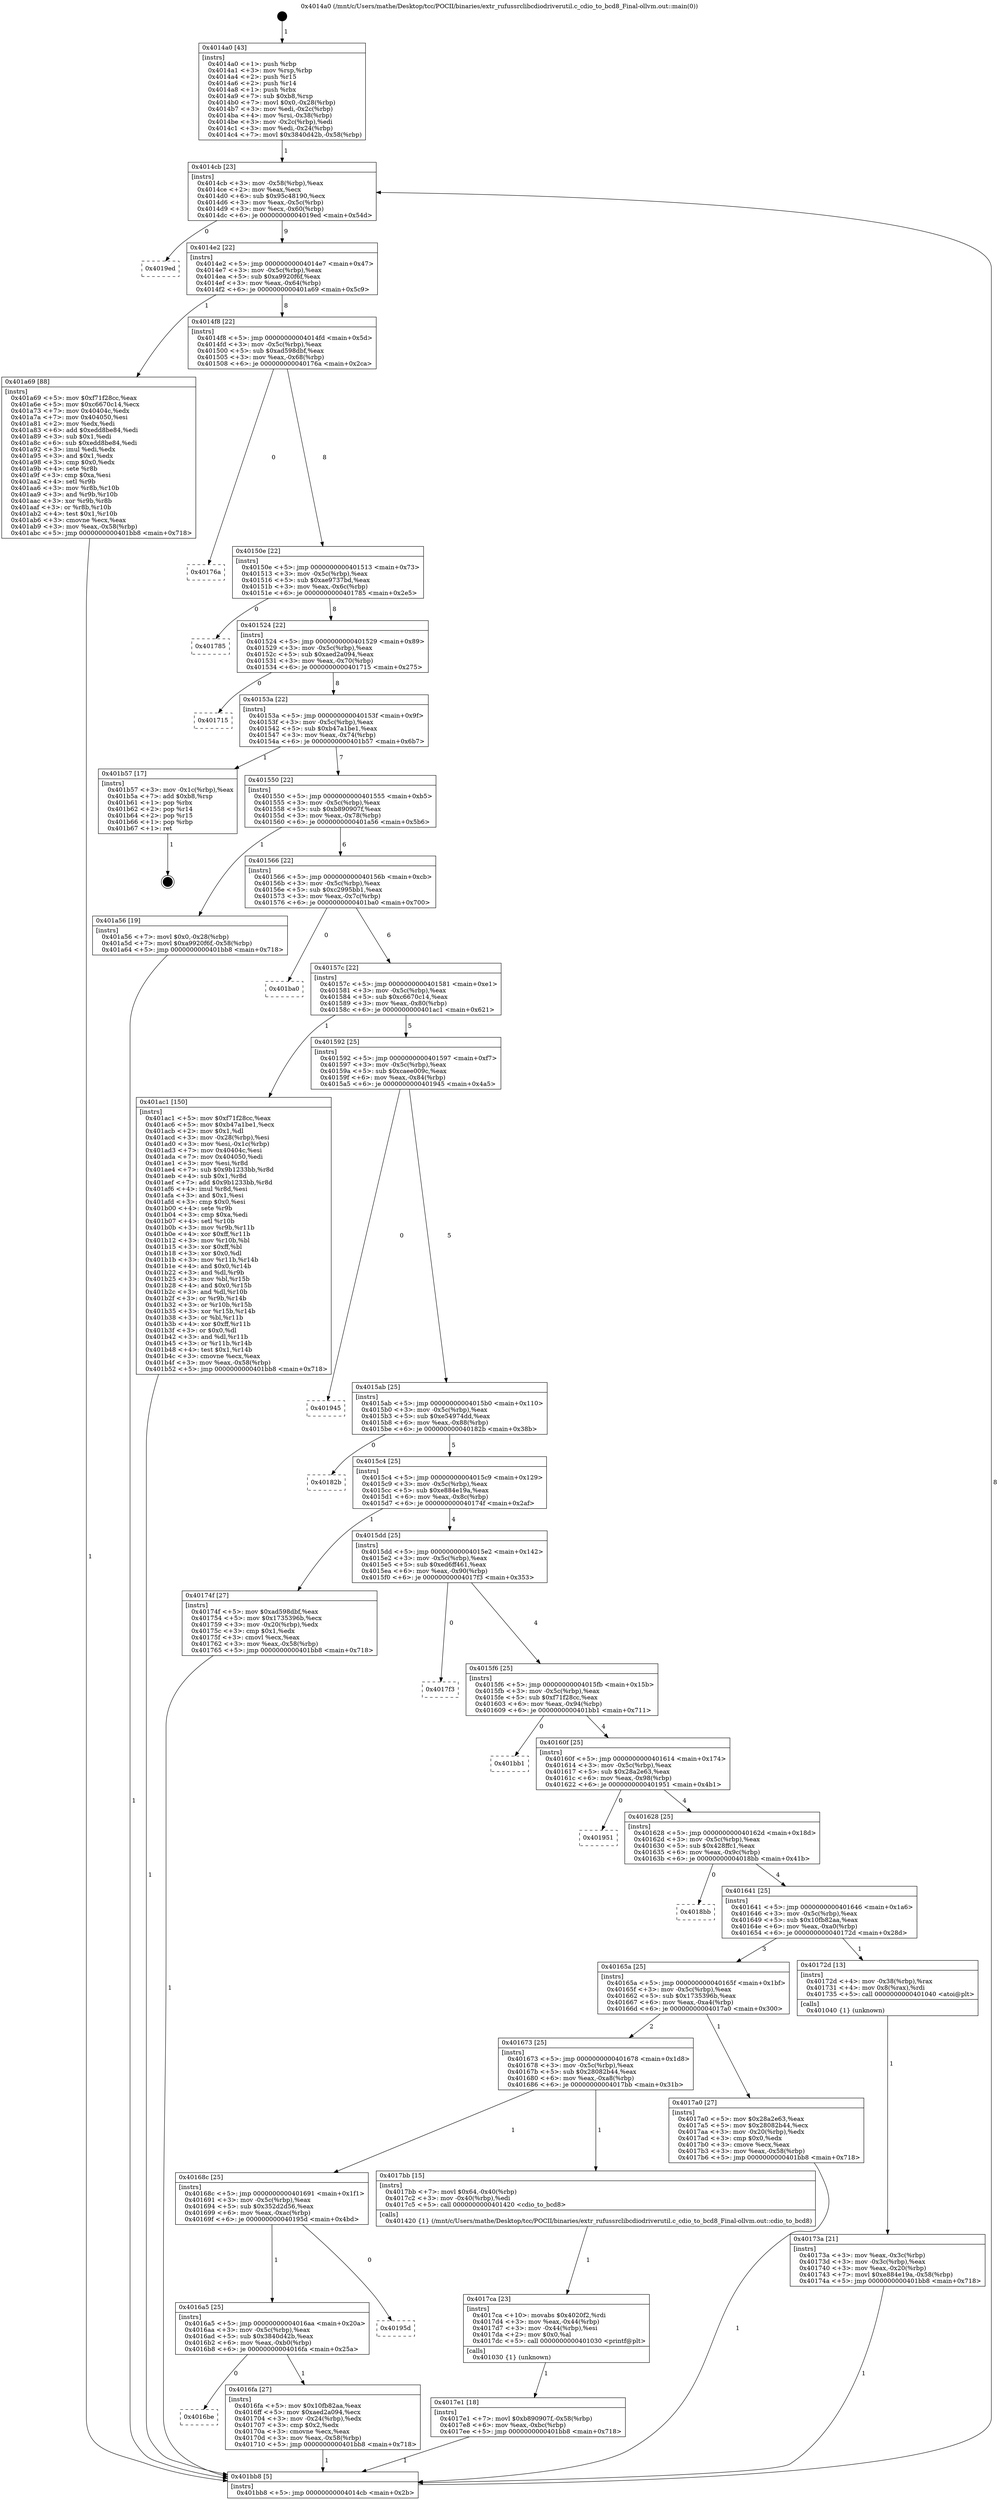 digraph "0x4014a0" {
  label = "0x4014a0 (/mnt/c/Users/mathe/Desktop/tcc/POCII/binaries/extr_rufussrclibcdiodriverutil.c_cdio_to_bcd8_Final-ollvm.out::main(0))"
  labelloc = "t"
  node[shape=record]

  Entry [label="",width=0.3,height=0.3,shape=circle,fillcolor=black,style=filled]
  "0x4014cb" [label="{
     0x4014cb [23]\l
     | [instrs]\l
     &nbsp;&nbsp;0x4014cb \<+3\>: mov -0x58(%rbp),%eax\l
     &nbsp;&nbsp;0x4014ce \<+2\>: mov %eax,%ecx\l
     &nbsp;&nbsp;0x4014d0 \<+6\>: sub $0x95c48190,%ecx\l
     &nbsp;&nbsp;0x4014d6 \<+3\>: mov %eax,-0x5c(%rbp)\l
     &nbsp;&nbsp;0x4014d9 \<+3\>: mov %ecx,-0x60(%rbp)\l
     &nbsp;&nbsp;0x4014dc \<+6\>: je 00000000004019ed \<main+0x54d\>\l
  }"]
  "0x4019ed" [label="{
     0x4019ed\l
  }", style=dashed]
  "0x4014e2" [label="{
     0x4014e2 [22]\l
     | [instrs]\l
     &nbsp;&nbsp;0x4014e2 \<+5\>: jmp 00000000004014e7 \<main+0x47\>\l
     &nbsp;&nbsp;0x4014e7 \<+3\>: mov -0x5c(%rbp),%eax\l
     &nbsp;&nbsp;0x4014ea \<+5\>: sub $0xa9920f6f,%eax\l
     &nbsp;&nbsp;0x4014ef \<+3\>: mov %eax,-0x64(%rbp)\l
     &nbsp;&nbsp;0x4014f2 \<+6\>: je 0000000000401a69 \<main+0x5c9\>\l
  }"]
  Exit [label="",width=0.3,height=0.3,shape=circle,fillcolor=black,style=filled,peripheries=2]
  "0x401a69" [label="{
     0x401a69 [88]\l
     | [instrs]\l
     &nbsp;&nbsp;0x401a69 \<+5\>: mov $0xf71f28cc,%eax\l
     &nbsp;&nbsp;0x401a6e \<+5\>: mov $0xc6670c14,%ecx\l
     &nbsp;&nbsp;0x401a73 \<+7\>: mov 0x40404c,%edx\l
     &nbsp;&nbsp;0x401a7a \<+7\>: mov 0x404050,%esi\l
     &nbsp;&nbsp;0x401a81 \<+2\>: mov %edx,%edi\l
     &nbsp;&nbsp;0x401a83 \<+6\>: add $0xedd8be84,%edi\l
     &nbsp;&nbsp;0x401a89 \<+3\>: sub $0x1,%edi\l
     &nbsp;&nbsp;0x401a8c \<+6\>: sub $0xedd8be84,%edi\l
     &nbsp;&nbsp;0x401a92 \<+3\>: imul %edi,%edx\l
     &nbsp;&nbsp;0x401a95 \<+3\>: and $0x1,%edx\l
     &nbsp;&nbsp;0x401a98 \<+3\>: cmp $0x0,%edx\l
     &nbsp;&nbsp;0x401a9b \<+4\>: sete %r8b\l
     &nbsp;&nbsp;0x401a9f \<+3\>: cmp $0xa,%esi\l
     &nbsp;&nbsp;0x401aa2 \<+4\>: setl %r9b\l
     &nbsp;&nbsp;0x401aa6 \<+3\>: mov %r8b,%r10b\l
     &nbsp;&nbsp;0x401aa9 \<+3\>: and %r9b,%r10b\l
     &nbsp;&nbsp;0x401aac \<+3\>: xor %r9b,%r8b\l
     &nbsp;&nbsp;0x401aaf \<+3\>: or %r8b,%r10b\l
     &nbsp;&nbsp;0x401ab2 \<+4\>: test $0x1,%r10b\l
     &nbsp;&nbsp;0x401ab6 \<+3\>: cmovne %ecx,%eax\l
     &nbsp;&nbsp;0x401ab9 \<+3\>: mov %eax,-0x58(%rbp)\l
     &nbsp;&nbsp;0x401abc \<+5\>: jmp 0000000000401bb8 \<main+0x718\>\l
  }"]
  "0x4014f8" [label="{
     0x4014f8 [22]\l
     | [instrs]\l
     &nbsp;&nbsp;0x4014f8 \<+5\>: jmp 00000000004014fd \<main+0x5d\>\l
     &nbsp;&nbsp;0x4014fd \<+3\>: mov -0x5c(%rbp),%eax\l
     &nbsp;&nbsp;0x401500 \<+5\>: sub $0xad598dbf,%eax\l
     &nbsp;&nbsp;0x401505 \<+3\>: mov %eax,-0x68(%rbp)\l
     &nbsp;&nbsp;0x401508 \<+6\>: je 000000000040176a \<main+0x2ca\>\l
  }"]
  "0x4017e1" [label="{
     0x4017e1 [18]\l
     | [instrs]\l
     &nbsp;&nbsp;0x4017e1 \<+7\>: movl $0xb890907f,-0x58(%rbp)\l
     &nbsp;&nbsp;0x4017e8 \<+6\>: mov %eax,-0xbc(%rbp)\l
     &nbsp;&nbsp;0x4017ee \<+5\>: jmp 0000000000401bb8 \<main+0x718\>\l
  }"]
  "0x40176a" [label="{
     0x40176a\l
  }", style=dashed]
  "0x40150e" [label="{
     0x40150e [22]\l
     | [instrs]\l
     &nbsp;&nbsp;0x40150e \<+5\>: jmp 0000000000401513 \<main+0x73\>\l
     &nbsp;&nbsp;0x401513 \<+3\>: mov -0x5c(%rbp),%eax\l
     &nbsp;&nbsp;0x401516 \<+5\>: sub $0xae9737bd,%eax\l
     &nbsp;&nbsp;0x40151b \<+3\>: mov %eax,-0x6c(%rbp)\l
     &nbsp;&nbsp;0x40151e \<+6\>: je 0000000000401785 \<main+0x2e5\>\l
  }"]
  "0x4017ca" [label="{
     0x4017ca [23]\l
     | [instrs]\l
     &nbsp;&nbsp;0x4017ca \<+10\>: movabs $0x4020f2,%rdi\l
     &nbsp;&nbsp;0x4017d4 \<+3\>: mov %eax,-0x44(%rbp)\l
     &nbsp;&nbsp;0x4017d7 \<+3\>: mov -0x44(%rbp),%esi\l
     &nbsp;&nbsp;0x4017da \<+2\>: mov $0x0,%al\l
     &nbsp;&nbsp;0x4017dc \<+5\>: call 0000000000401030 \<printf@plt\>\l
     | [calls]\l
     &nbsp;&nbsp;0x401030 \{1\} (unknown)\l
  }"]
  "0x401785" [label="{
     0x401785\l
  }", style=dashed]
  "0x401524" [label="{
     0x401524 [22]\l
     | [instrs]\l
     &nbsp;&nbsp;0x401524 \<+5\>: jmp 0000000000401529 \<main+0x89\>\l
     &nbsp;&nbsp;0x401529 \<+3\>: mov -0x5c(%rbp),%eax\l
     &nbsp;&nbsp;0x40152c \<+5\>: sub $0xaed2a094,%eax\l
     &nbsp;&nbsp;0x401531 \<+3\>: mov %eax,-0x70(%rbp)\l
     &nbsp;&nbsp;0x401534 \<+6\>: je 0000000000401715 \<main+0x275\>\l
  }"]
  "0x40173a" [label="{
     0x40173a [21]\l
     | [instrs]\l
     &nbsp;&nbsp;0x40173a \<+3\>: mov %eax,-0x3c(%rbp)\l
     &nbsp;&nbsp;0x40173d \<+3\>: mov -0x3c(%rbp),%eax\l
     &nbsp;&nbsp;0x401740 \<+3\>: mov %eax,-0x20(%rbp)\l
     &nbsp;&nbsp;0x401743 \<+7\>: movl $0xe884e19a,-0x58(%rbp)\l
     &nbsp;&nbsp;0x40174a \<+5\>: jmp 0000000000401bb8 \<main+0x718\>\l
  }"]
  "0x401715" [label="{
     0x401715\l
  }", style=dashed]
  "0x40153a" [label="{
     0x40153a [22]\l
     | [instrs]\l
     &nbsp;&nbsp;0x40153a \<+5\>: jmp 000000000040153f \<main+0x9f\>\l
     &nbsp;&nbsp;0x40153f \<+3\>: mov -0x5c(%rbp),%eax\l
     &nbsp;&nbsp;0x401542 \<+5\>: sub $0xb47a1be1,%eax\l
     &nbsp;&nbsp;0x401547 \<+3\>: mov %eax,-0x74(%rbp)\l
     &nbsp;&nbsp;0x40154a \<+6\>: je 0000000000401b57 \<main+0x6b7\>\l
  }"]
  "0x4014a0" [label="{
     0x4014a0 [43]\l
     | [instrs]\l
     &nbsp;&nbsp;0x4014a0 \<+1\>: push %rbp\l
     &nbsp;&nbsp;0x4014a1 \<+3\>: mov %rsp,%rbp\l
     &nbsp;&nbsp;0x4014a4 \<+2\>: push %r15\l
     &nbsp;&nbsp;0x4014a6 \<+2\>: push %r14\l
     &nbsp;&nbsp;0x4014a8 \<+1\>: push %rbx\l
     &nbsp;&nbsp;0x4014a9 \<+7\>: sub $0xb8,%rsp\l
     &nbsp;&nbsp;0x4014b0 \<+7\>: movl $0x0,-0x28(%rbp)\l
     &nbsp;&nbsp;0x4014b7 \<+3\>: mov %edi,-0x2c(%rbp)\l
     &nbsp;&nbsp;0x4014ba \<+4\>: mov %rsi,-0x38(%rbp)\l
     &nbsp;&nbsp;0x4014be \<+3\>: mov -0x2c(%rbp),%edi\l
     &nbsp;&nbsp;0x4014c1 \<+3\>: mov %edi,-0x24(%rbp)\l
     &nbsp;&nbsp;0x4014c4 \<+7\>: movl $0x3840d42b,-0x58(%rbp)\l
  }"]
  "0x401b57" [label="{
     0x401b57 [17]\l
     | [instrs]\l
     &nbsp;&nbsp;0x401b57 \<+3\>: mov -0x1c(%rbp),%eax\l
     &nbsp;&nbsp;0x401b5a \<+7\>: add $0xb8,%rsp\l
     &nbsp;&nbsp;0x401b61 \<+1\>: pop %rbx\l
     &nbsp;&nbsp;0x401b62 \<+2\>: pop %r14\l
     &nbsp;&nbsp;0x401b64 \<+2\>: pop %r15\l
     &nbsp;&nbsp;0x401b66 \<+1\>: pop %rbp\l
     &nbsp;&nbsp;0x401b67 \<+1\>: ret\l
  }"]
  "0x401550" [label="{
     0x401550 [22]\l
     | [instrs]\l
     &nbsp;&nbsp;0x401550 \<+5\>: jmp 0000000000401555 \<main+0xb5\>\l
     &nbsp;&nbsp;0x401555 \<+3\>: mov -0x5c(%rbp),%eax\l
     &nbsp;&nbsp;0x401558 \<+5\>: sub $0xb890907f,%eax\l
     &nbsp;&nbsp;0x40155d \<+3\>: mov %eax,-0x78(%rbp)\l
     &nbsp;&nbsp;0x401560 \<+6\>: je 0000000000401a56 \<main+0x5b6\>\l
  }"]
  "0x401bb8" [label="{
     0x401bb8 [5]\l
     | [instrs]\l
     &nbsp;&nbsp;0x401bb8 \<+5\>: jmp 00000000004014cb \<main+0x2b\>\l
  }"]
  "0x401a56" [label="{
     0x401a56 [19]\l
     | [instrs]\l
     &nbsp;&nbsp;0x401a56 \<+7\>: movl $0x0,-0x28(%rbp)\l
     &nbsp;&nbsp;0x401a5d \<+7\>: movl $0xa9920f6f,-0x58(%rbp)\l
     &nbsp;&nbsp;0x401a64 \<+5\>: jmp 0000000000401bb8 \<main+0x718\>\l
  }"]
  "0x401566" [label="{
     0x401566 [22]\l
     | [instrs]\l
     &nbsp;&nbsp;0x401566 \<+5\>: jmp 000000000040156b \<main+0xcb\>\l
     &nbsp;&nbsp;0x40156b \<+3\>: mov -0x5c(%rbp),%eax\l
     &nbsp;&nbsp;0x40156e \<+5\>: sub $0xc2995bb1,%eax\l
     &nbsp;&nbsp;0x401573 \<+3\>: mov %eax,-0x7c(%rbp)\l
     &nbsp;&nbsp;0x401576 \<+6\>: je 0000000000401ba0 \<main+0x700\>\l
  }"]
  "0x4016be" [label="{
     0x4016be\l
  }", style=dashed]
  "0x401ba0" [label="{
     0x401ba0\l
  }", style=dashed]
  "0x40157c" [label="{
     0x40157c [22]\l
     | [instrs]\l
     &nbsp;&nbsp;0x40157c \<+5\>: jmp 0000000000401581 \<main+0xe1\>\l
     &nbsp;&nbsp;0x401581 \<+3\>: mov -0x5c(%rbp),%eax\l
     &nbsp;&nbsp;0x401584 \<+5\>: sub $0xc6670c14,%eax\l
     &nbsp;&nbsp;0x401589 \<+3\>: mov %eax,-0x80(%rbp)\l
     &nbsp;&nbsp;0x40158c \<+6\>: je 0000000000401ac1 \<main+0x621\>\l
  }"]
  "0x4016fa" [label="{
     0x4016fa [27]\l
     | [instrs]\l
     &nbsp;&nbsp;0x4016fa \<+5\>: mov $0x10fb82aa,%eax\l
     &nbsp;&nbsp;0x4016ff \<+5\>: mov $0xaed2a094,%ecx\l
     &nbsp;&nbsp;0x401704 \<+3\>: mov -0x24(%rbp),%edx\l
     &nbsp;&nbsp;0x401707 \<+3\>: cmp $0x2,%edx\l
     &nbsp;&nbsp;0x40170a \<+3\>: cmovne %ecx,%eax\l
     &nbsp;&nbsp;0x40170d \<+3\>: mov %eax,-0x58(%rbp)\l
     &nbsp;&nbsp;0x401710 \<+5\>: jmp 0000000000401bb8 \<main+0x718\>\l
  }"]
  "0x401ac1" [label="{
     0x401ac1 [150]\l
     | [instrs]\l
     &nbsp;&nbsp;0x401ac1 \<+5\>: mov $0xf71f28cc,%eax\l
     &nbsp;&nbsp;0x401ac6 \<+5\>: mov $0xb47a1be1,%ecx\l
     &nbsp;&nbsp;0x401acb \<+2\>: mov $0x1,%dl\l
     &nbsp;&nbsp;0x401acd \<+3\>: mov -0x28(%rbp),%esi\l
     &nbsp;&nbsp;0x401ad0 \<+3\>: mov %esi,-0x1c(%rbp)\l
     &nbsp;&nbsp;0x401ad3 \<+7\>: mov 0x40404c,%esi\l
     &nbsp;&nbsp;0x401ada \<+7\>: mov 0x404050,%edi\l
     &nbsp;&nbsp;0x401ae1 \<+3\>: mov %esi,%r8d\l
     &nbsp;&nbsp;0x401ae4 \<+7\>: sub $0x9b1233bb,%r8d\l
     &nbsp;&nbsp;0x401aeb \<+4\>: sub $0x1,%r8d\l
     &nbsp;&nbsp;0x401aef \<+7\>: add $0x9b1233bb,%r8d\l
     &nbsp;&nbsp;0x401af6 \<+4\>: imul %r8d,%esi\l
     &nbsp;&nbsp;0x401afa \<+3\>: and $0x1,%esi\l
     &nbsp;&nbsp;0x401afd \<+3\>: cmp $0x0,%esi\l
     &nbsp;&nbsp;0x401b00 \<+4\>: sete %r9b\l
     &nbsp;&nbsp;0x401b04 \<+3\>: cmp $0xa,%edi\l
     &nbsp;&nbsp;0x401b07 \<+4\>: setl %r10b\l
     &nbsp;&nbsp;0x401b0b \<+3\>: mov %r9b,%r11b\l
     &nbsp;&nbsp;0x401b0e \<+4\>: xor $0xff,%r11b\l
     &nbsp;&nbsp;0x401b12 \<+3\>: mov %r10b,%bl\l
     &nbsp;&nbsp;0x401b15 \<+3\>: xor $0xff,%bl\l
     &nbsp;&nbsp;0x401b18 \<+3\>: xor $0x0,%dl\l
     &nbsp;&nbsp;0x401b1b \<+3\>: mov %r11b,%r14b\l
     &nbsp;&nbsp;0x401b1e \<+4\>: and $0x0,%r14b\l
     &nbsp;&nbsp;0x401b22 \<+3\>: and %dl,%r9b\l
     &nbsp;&nbsp;0x401b25 \<+3\>: mov %bl,%r15b\l
     &nbsp;&nbsp;0x401b28 \<+4\>: and $0x0,%r15b\l
     &nbsp;&nbsp;0x401b2c \<+3\>: and %dl,%r10b\l
     &nbsp;&nbsp;0x401b2f \<+3\>: or %r9b,%r14b\l
     &nbsp;&nbsp;0x401b32 \<+3\>: or %r10b,%r15b\l
     &nbsp;&nbsp;0x401b35 \<+3\>: xor %r15b,%r14b\l
     &nbsp;&nbsp;0x401b38 \<+3\>: or %bl,%r11b\l
     &nbsp;&nbsp;0x401b3b \<+4\>: xor $0xff,%r11b\l
     &nbsp;&nbsp;0x401b3f \<+3\>: or $0x0,%dl\l
     &nbsp;&nbsp;0x401b42 \<+3\>: and %dl,%r11b\l
     &nbsp;&nbsp;0x401b45 \<+3\>: or %r11b,%r14b\l
     &nbsp;&nbsp;0x401b48 \<+4\>: test $0x1,%r14b\l
     &nbsp;&nbsp;0x401b4c \<+3\>: cmovne %ecx,%eax\l
     &nbsp;&nbsp;0x401b4f \<+3\>: mov %eax,-0x58(%rbp)\l
     &nbsp;&nbsp;0x401b52 \<+5\>: jmp 0000000000401bb8 \<main+0x718\>\l
  }"]
  "0x401592" [label="{
     0x401592 [25]\l
     | [instrs]\l
     &nbsp;&nbsp;0x401592 \<+5\>: jmp 0000000000401597 \<main+0xf7\>\l
     &nbsp;&nbsp;0x401597 \<+3\>: mov -0x5c(%rbp),%eax\l
     &nbsp;&nbsp;0x40159a \<+5\>: sub $0xcaee009c,%eax\l
     &nbsp;&nbsp;0x40159f \<+6\>: mov %eax,-0x84(%rbp)\l
     &nbsp;&nbsp;0x4015a5 \<+6\>: je 0000000000401945 \<main+0x4a5\>\l
  }"]
  "0x4016a5" [label="{
     0x4016a5 [25]\l
     | [instrs]\l
     &nbsp;&nbsp;0x4016a5 \<+5\>: jmp 00000000004016aa \<main+0x20a\>\l
     &nbsp;&nbsp;0x4016aa \<+3\>: mov -0x5c(%rbp),%eax\l
     &nbsp;&nbsp;0x4016ad \<+5\>: sub $0x3840d42b,%eax\l
     &nbsp;&nbsp;0x4016b2 \<+6\>: mov %eax,-0xb0(%rbp)\l
     &nbsp;&nbsp;0x4016b8 \<+6\>: je 00000000004016fa \<main+0x25a\>\l
  }"]
  "0x401945" [label="{
     0x401945\l
  }", style=dashed]
  "0x4015ab" [label="{
     0x4015ab [25]\l
     | [instrs]\l
     &nbsp;&nbsp;0x4015ab \<+5\>: jmp 00000000004015b0 \<main+0x110\>\l
     &nbsp;&nbsp;0x4015b0 \<+3\>: mov -0x5c(%rbp),%eax\l
     &nbsp;&nbsp;0x4015b3 \<+5\>: sub $0xe54974dd,%eax\l
     &nbsp;&nbsp;0x4015b8 \<+6\>: mov %eax,-0x88(%rbp)\l
     &nbsp;&nbsp;0x4015be \<+6\>: je 000000000040182b \<main+0x38b\>\l
  }"]
  "0x40195d" [label="{
     0x40195d\l
  }", style=dashed]
  "0x40182b" [label="{
     0x40182b\l
  }", style=dashed]
  "0x4015c4" [label="{
     0x4015c4 [25]\l
     | [instrs]\l
     &nbsp;&nbsp;0x4015c4 \<+5\>: jmp 00000000004015c9 \<main+0x129\>\l
     &nbsp;&nbsp;0x4015c9 \<+3\>: mov -0x5c(%rbp),%eax\l
     &nbsp;&nbsp;0x4015cc \<+5\>: sub $0xe884e19a,%eax\l
     &nbsp;&nbsp;0x4015d1 \<+6\>: mov %eax,-0x8c(%rbp)\l
     &nbsp;&nbsp;0x4015d7 \<+6\>: je 000000000040174f \<main+0x2af\>\l
  }"]
  "0x40168c" [label="{
     0x40168c [25]\l
     | [instrs]\l
     &nbsp;&nbsp;0x40168c \<+5\>: jmp 0000000000401691 \<main+0x1f1\>\l
     &nbsp;&nbsp;0x401691 \<+3\>: mov -0x5c(%rbp),%eax\l
     &nbsp;&nbsp;0x401694 \<+5\>: sub $0x352d2d56,%eax\l
     &nbsp;&nbsp;0x401699 \<+6\>: mov %eax,-0xac(%rbp)\l
     &nbsp;&nbsp;0x40169f \<+6\>: je 000000000040195d \<main+0x4bd\>\l
  }"]
  "0x40174f" [label="{
     0x40174f [27]\l
     | [instrs]\l
     &nbsp;&nbsp;0x40174f \<+5\>: mov $0xad598dbf,%eax\l
     &nbsp;&nbsp;0x401754 \<+5\>: mov $0x1735396b,%ecx\l
     &nbsp;&nbsp;0x401759 \<+3\>: mov -0x20(%rbp),%edx\l
     &nbsp;&nbsp;0x40175c \<+3\>: cmp $0x1,%edx\l
     &nbsp;&nbsp;0x40175f \<+3\>: cmovl %ecx,%eax\l
     &nbsp;&nbsp;0x401762 \<+3\>: mov %eax,-0x58(%rbp)\l
     &nbsp;&nbsp;0x401765 \<+5\>: jmp 0000000000401bb8 \<main+0x718\>\l
  }"]
  "0x4015dd" [label="{
     0x4015dd [25]\l
     | [instrs]\l
     &nbsp;&nbsp;0x4015dd \<+5\>: jmp 00000000004015e2 \<main+0x142\>\l
     &nbsp;&nbsp;0x4015e2 \<+3\>: mov -0x5c(%rbp),%eax\l
     &nbsp;&nbsp;0x4015e5 \<+5\>: sub $0xed6ff461,%eax\l
     &nbsp;&nbsp;0x4015ea \<+6\>: mov %eax,-0x90(%rbp)\l
     &nbsp;&nbsp;0x4015f0 \<+6\>: je 00000000004017f3 \<main+0x353\>\l
  }"]
  "0x4017bb" [label="{
     0x4017bb [15]\l
     | [instrs]\l
     &nbsp;&nbsp;0x4017bb \<+7\>: movl $0x64,-0x40(%rbp)\l
     &nbsp;&nbsp;0x4017c2 \<+3\>: mov -0x40(%rbp),%edi\l
     &nbsp;&nbsp;0x4017c5 \<+5\>: call 0000000000401420 \<cdio_to_bcd8\>\l
     | [calls]\l
     &nbsp;&nbsp;0x401420 \{1\} (/mnt/c/Users/mathe/Desktop/tcc/POCII/binaries/extr_rufussrclibcdiodriverutil.c_cdio_to_bcd8_Final-ollvm.out::cdio_to_bcd8)\l
  }"]
  "0x4017f3" [label="{
     0x4017f3\l
  }", style=dashed]
  "0x4015f6" [label="{
     0x4015f6 [25]\l
     | [instrs]\l
     &nbsp;&nbsp;0x4015f6 \<+5\>: jmp 00000000004015fb \<main+0x15b\>\l
     &nbsp;&nbsp;0x4015fb \<+3\>: mov -0x5c(%rbp),%eax\l
     &nbsp;&nbsp;0x4015fe \<+5\>: sub $0xf71f28cc,%eax\l
     &nbsp;&nbsp;0x401603 \<+6\>: mov %eax,-0x94(%rbp)\l
     &nbsp;&nbsp;0x401609 \<+6\>: je 0000000000401bb1 \<main+0x711\>\l
  }"]
  "0x401673" [label="{
     0x401673 [25]\l
     | [instrs]\l
     &nbsp;&nbsp;0x401673 \<+5\>: jmp 0000000000401678 \<main+0x1d8\>\l
     &nbsp;&nbsp;0x401678 \<+3\>: mov -0x5c(%rbp),%eax\l
     &nbsp;&nbsp;0x40167b \<+5\>: sub $0x28082b44,%eax\l
     &nbsp;&nbsp;0x401680 \<+6\>: mov %eax,-0xa8(%rbp)\l
     &nbsp;&nbsp;0x401686 \<+6\>: je 00000000004017bb \<main+0x31b\>\l
  }"]
  "0x401bb1" [label="{
     0x401bb1\l
  }", style=dashed]
  "0x40160f" [label="{
     0x40160f [25]\l
     | [instrs]\l
     &nbsp;&nbsp;0x40160f \<+5\>: jmp 0000000000401614 \<main+0x174\>\l
     &nbsp;&nbsp;0x401614 \<+3\>: mov -0x5c(%rbp),%eax\l
     &nbsp;&nbsp;0x401617 \<+5\>: sub $0x28a2e63,%eax\l
     &nbsp;&nbsp;0x40161c \<+6\>: mov %eax,-0x98(%rbp)\l
     &nbsp;&nbsp;0x401622 \<+6\>: je 0000000000401951 \<main+0x4b1\>\l
  }"]
  "0x4017a0" [label="{
     0x4017a0 [27]\l
     | [instrs]\l
     &nbsp;&nbsp;0x4017a0 \<+5\>: mov $0x28a2e63,%eax\l
     &nbsp;&nbsp;0x4017a5 \<+5\>: mov $0x28082b44,%ecx\l
     &nbsp;&nbsp;0x4017aa \<+3\>: mov -0x20(%rbp),%edx\l
     &nbsp;&nbsp;0x4017ad \<+3\>: cmp $0x0,%edx\l
     &nbsp;&nbsp;0x4017b0 \<+3\>: cmove %ecx,%eax\l
     &nbsp;&nbsp;0x4017b3 \<+3\>: mov %eax,-0x58(%rbp)\l
     &nbsp;&nbsp;0x4017b6 \<+5\>: jmp 0000000000401bb8 \<main+0x718\>\l
  }"]
  "0x401951" [label="{
     0x401951\l
  }", style=dashed]
  "0x401628" [label="{
     0x401628 [25]\l
     | [instrs]\l
     &nbsp;&nbsp;0x401628 \<+5\>: jmp 000000000040162d \<main+0x18d\>\l
     &nbsp;&nbsp;0x40162d \<+3\>: mov -0x5c(%rbp),%eax\l
     &nbsp;&nbsp;0x401630 \<+5\>: sub $0x428ffc1,%eax\l
     &nbsp;&nbsp;0x401635 \<+6\>: mov %eax,-0x9c(%rbp)\l
     &nbsp;&nbsp;0x40163b \<+6\>: je 00000000004018bb \<main+0x41b\>\l
  }"]
  "0x40165a" [label="{
     0x40165a [25]\l
     | [instrs]\l
     &nbsp;&nbsp;0x40165a \<+5\>: jmp 000000000040165f \<main+0x1bf\>\l
     &nbsp;&nbsp;0x40165f \<+3\>: mov -0x5c(%rbp),%eax\l
     &nbsp;&nbsp;0x401662 \<+5\>: sub $0x1735396b,%eax\l
     &nbsp;&nbsp;0x401667 \<+6\>: mov %eax,-0xa4(%rbp)\l
     &nbsp;&nbsp;0x40166d \<+6\>: je 00000000004017a0 \<main+0x300\>\l
  }"]
  "0x4018bb" [label="{
     0x4018bb\l
  }", style=dashed]
  "0x401641" [label="{
     0x401641 [25]\l
     | [instrs]\l
     &nbsp;&nbsp;0x401641 \<+5\>: jmp 0000000000401646 \<main+0x1a6\>\l
     &nbsp;&nbsp;0x401646 \<+3\>: mov -0x5c(%rbp),%eax\l
     &nbsp;&nbsp;0x401649 \<+5\>: sub $0x10fb82aa,%eax\l
     &nbsp;&nbsp;0x40164e \<+6\>: mov %eax,-0xa0(%rbp)\l
     &nbsp;&nbsp;0x401654 \<+6\>: je 000000000040172d \<main+0x28d\>\l
  }"]
  "0x40172d" [label="{
     0x40172d [13]\l
     | [instrs]\l
     &nbsp;&nbsp;0x40172d \<+4\>: mov -0x38(%rbp),%rax\l
     &nbsp;&nbsp;0x401731 \<+4\>: mov 0x8(%rax),%rdi\l
     &nbsp;&nbsp;0x401735 \<+5\>: call 0000000000401040 \<atoi@plt\>\l
     | [calls]\l
     &nbsp;&nbsp;0x401040 \{1\} (unknown)\l
  }"]
  Entry -> "0x4014a0" [label=" 1"]
  "0x4014cb" -> "0x4019ed" [label=" 0"]
  "0x4014cb" -> "0x4014e2" [label=" 9"]
  "0x401b57" -> Exit [label=" 1"]
  "0x4014e2" -> "0x401a69" [label=" 1"]
  "0x4014e2" -> "0x4014f8" [label=" 8"]
  "0x401ac1" -> "0x401bb8" [label=" 1"]
  "0x4014f8" -> "0x40176a" [label=" 0"]
  "0x4014f8" -> "0x40150e" [label=" 8"]
  "0x401a69" -> "0x401bb8" [label=" 1"]
  "0x40150e" -> "0x401785" [label=" 0"]
  "0x40150e" -> "0x401524" [label=" 8"]
  "0x401a56" -> "0x401bb8" [label=" 1"]
  "0x401524" -> "0x401715" [label=" 0"]
  "0x401524" -> "0x40153a" [label=" 8"]
  "0x4017e1" -> "0x401bb8" [label=" 1"]
  "0x40153a" -> "0x401b57" [label=" 1"]
  "0x40153a" -> "0x401550" [label=" 7"]
  "0x4017ca" -> "0x4017e1" [label=" 1"]
  "0x401550" -> "0x401a56" [label=" 1"]
  "0x401550" -> "0x401566" [label=" 6"]
  "0x4017bb" -> "0x4017ca" [label=" 1"]
  "0x401566" -> "0x401ba0" [label=" 0"]
  "0x401566" -> "0x40157c" [label=" 6"]
  "0x4017a0" -> "0x401bb8" [label=" 1"]
  "0x40157c" -> "0x401ac1" [label=" 1"]
  "0x40157c" -> "0x401592" [label=" 5"]
  "0x40174f" -> "0x401bb8" [label=" 1"]
  "0x401592" -> "0x401945" [label=" 0"]
  "0x401592" -> "0x4015ab" [label=" 5"]
  "0x40172d" -> "0x40173a" [label=" 1"]
  "0x4015ab" -> "0x40182b" [label=" 0"]
  "0x4015ab" -> "0x4015c4" [label=" 5"]
  "0x401bb8" -> "0x4014cb" [label=" 8"]
  "0x4015c4" -> "0x40174f" [label=" 1"]
  "0x4015c4" -> "0x4015dd" [label=" 4"]
  "0x4016fa" -> "0x401bb8" [label=" 1"]
  "0x4015dd" -> "0x4017f3" [label=" 0"]
  "0x4015dd" -> "0x4015f6" [label=" 4"]
  "0x4016a5" -> "0x4016be" [label=" 0"]
  "0x4015f6" -> "0x401bb1" [label=" 0"]
  "0x4015f6" -> "0x40160f" [label=" 4"]
  "0x40173a" -> "0x401bb8" [label=" 1"]
  "0x40160f" -> "0x401951" [label=" 0"]
  "0x40160f" -> "0x401628" [label=" 4"]
  "0x40168c" -> "0x4016a5" [label=" 1"]
  "0x401628" -> "0x4018bb" [label=" 0"]
  "0x401628" -> "0x401641" [label=" 4"]
  "0x4014a0" -> "0x4014cb" [label=" 1"]
  "0x401641" -> "0x40172d" [label=" 1"]
  "0x401641" -> "0x40165a" [label=" 3"]
  "0x40168c" -> "0x40195d" [label=" 0"]
  "0x40165a" -> "0x4017a0" [label=" 1"]
  "0x40165a" -> "0x401673" [label=" 2"]
  "0x4016a5" -> "0x4016fa" [label=" 1"]
  "0x401673" -> "0x4017bb" [label=" 1"]
  "0x401673" -> "0x40168c" [label=" 1"]
}
